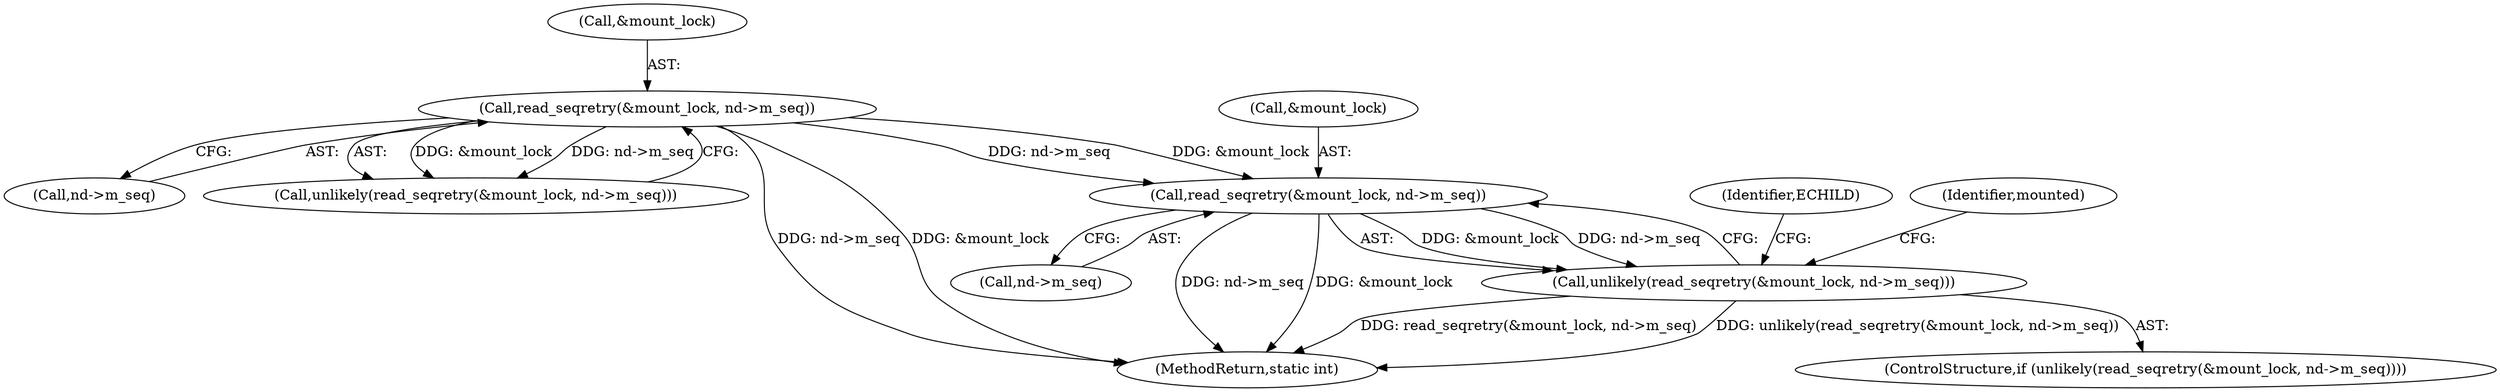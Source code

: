 digraph "0_linux_397d425dc26da728396e66d392d5dcb8dac30c37_0@API" {
"1000322" [label="(Call,read_seqretry(&mount_lock, nd->m_seq))"];
"1000251" [label="(Call,read_seqretry(&mount_lock, nd->m_seq))"];
"1000321" [label="(Call,unlikely(read_seqretry(&mount_lock, nd->m_seq)))"];
"1000325" [label="(Call,nd->m_seq)"];
"1000251" [label="(Call,read_seqretry(&mount_lock, nd->m_seq))"];
"1000254" [label="(Call,nd->m_seq)"];
"1000323" [label="(Call,&mount_lock)"];
"1000330" [label="(Identifier,ECHILD)"];
"1000320" [label="(ControlStructure,if (unlikely(read_seqretry(&mount_lock, nd->m_seq))))"];
"1000321" [label="(Call,unlikely(read_seqretry(&mount_lock, nd->m_seq)))"];
"1000252" [label="(Call,&mount_lock)"];
"1000250" [label="(Call,unlikely(read_seqretry(&mount_lock, nd->m_seq)))"];
"1000322" [label="(Call,read_seqretry(&mount_lock, nd->m_seq))"];
"1000333" [label="(Identifier,mounted)"];
"1000385" [label="(MethodReturn,static int)"];
"1000322" -> "1000321"  [label="AST: "];
"1000322" -> "1000325"  [label="CFG: "];
"1000323" -> "1000322"  [label="AST: "];
"1000325" -> "1000322"  [label="AST: "];
"1000321" -> "1000322"  [label="CFG: "];
"1000322" -> "1000385"  [label="DDG: nd->m_seq"];
"1000322" -> "1000385"  [label="DDG: &mount_lock"];
"1000322" -> "1000321"  [label="DDG: &mount_lock"];
"1000322" -> "1000321"  [label="DDG: nd->m_seq"];
"1000251" -> "1000322"  [label="DDG: &mount_lock"];
"1000251" -> "1000322"  [label="DDG: nd->m_seq"];
"1000251" -> "1000250"  [label="AST: "];
"1000251" -> "1000254"  [label="CFG: "];
"1000252" -> "1000251"  [label="AST: "];
"1000254" -> "1000251"  [label="AST: "];
"1000250" -> "1000251"  [label="CFG: "];
"1000251" -> "1000385"  [label="DDG: nd->m_seq"];
"1000251" -> "1000385"  [label="DDG: &mount_lock"];
"1000251" -> "1000250"  [label="DDG: &mount_lock"];
"1000251" -> "1000250"  [label="DDG: nd->m_seq"];
"1000321" -> "1000320"  [label="AST: "];
"1000330" -> "1000321"  [label="CFG: "];
"1000333" -> "1000321"  [label="CFG: "];
"1000321" -> "1000385"  [label="DDG: read_seqretry(&mount_lock, nd->m_seq)"];
"1000321" -> "1000385"  [label="DDG: unlikely(read_seqretry(&mount_lock, nd->m_seq))"];
}
